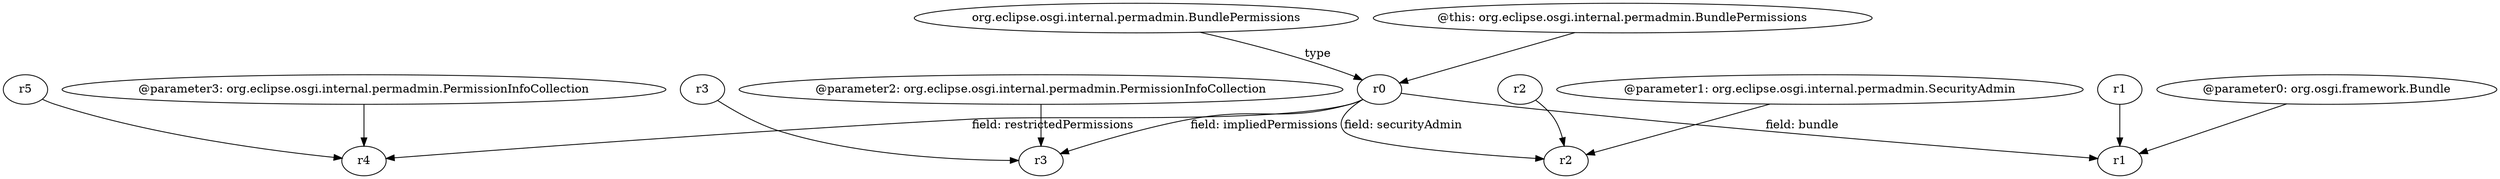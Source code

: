 digraph g {
0[label="@parameter3: org.eclipse.osgi.internal.permadmin.PermissionInfoCollection"]
1[label="r4"]
0->1[label=""]
2[label="@parameter2: org.eclipse.osgi.internal.permadmin.PermissionInfoCollection"]
3[label="r3"]
2->3[label=""]
4[label="@parameter1: org.eclipse.osgi.internal.permadmin.SecurityAdmin"]
5[label="r2"]
4->5[label=""]
6[label="r0"]
7[label="r1"]
6->7[label="field: bundle"]
8[label="r1"]
8->7[label=""]
6->1[label="field: restrictedPermissions"]
9[label="r3"]
9->3[label=""]
6->5[label="field: securityAdmin"]
10[label="org.eclipse.osgi.internal.permadmin.BundlePermissions"]
10->6[label="type"]
6->3[label="field: impliedPermissions"]
11[label="r2"]
11->5[label=""]
12[label="@this: org.eclipse.osgi.internal.permadmin.BundlePermissions"]
12->6[label=""]
13[label="@parameter0: org.osgi.framework.Bundle"]
13->7[label=""]
14[label="r5"]
14->1[label=""]
}